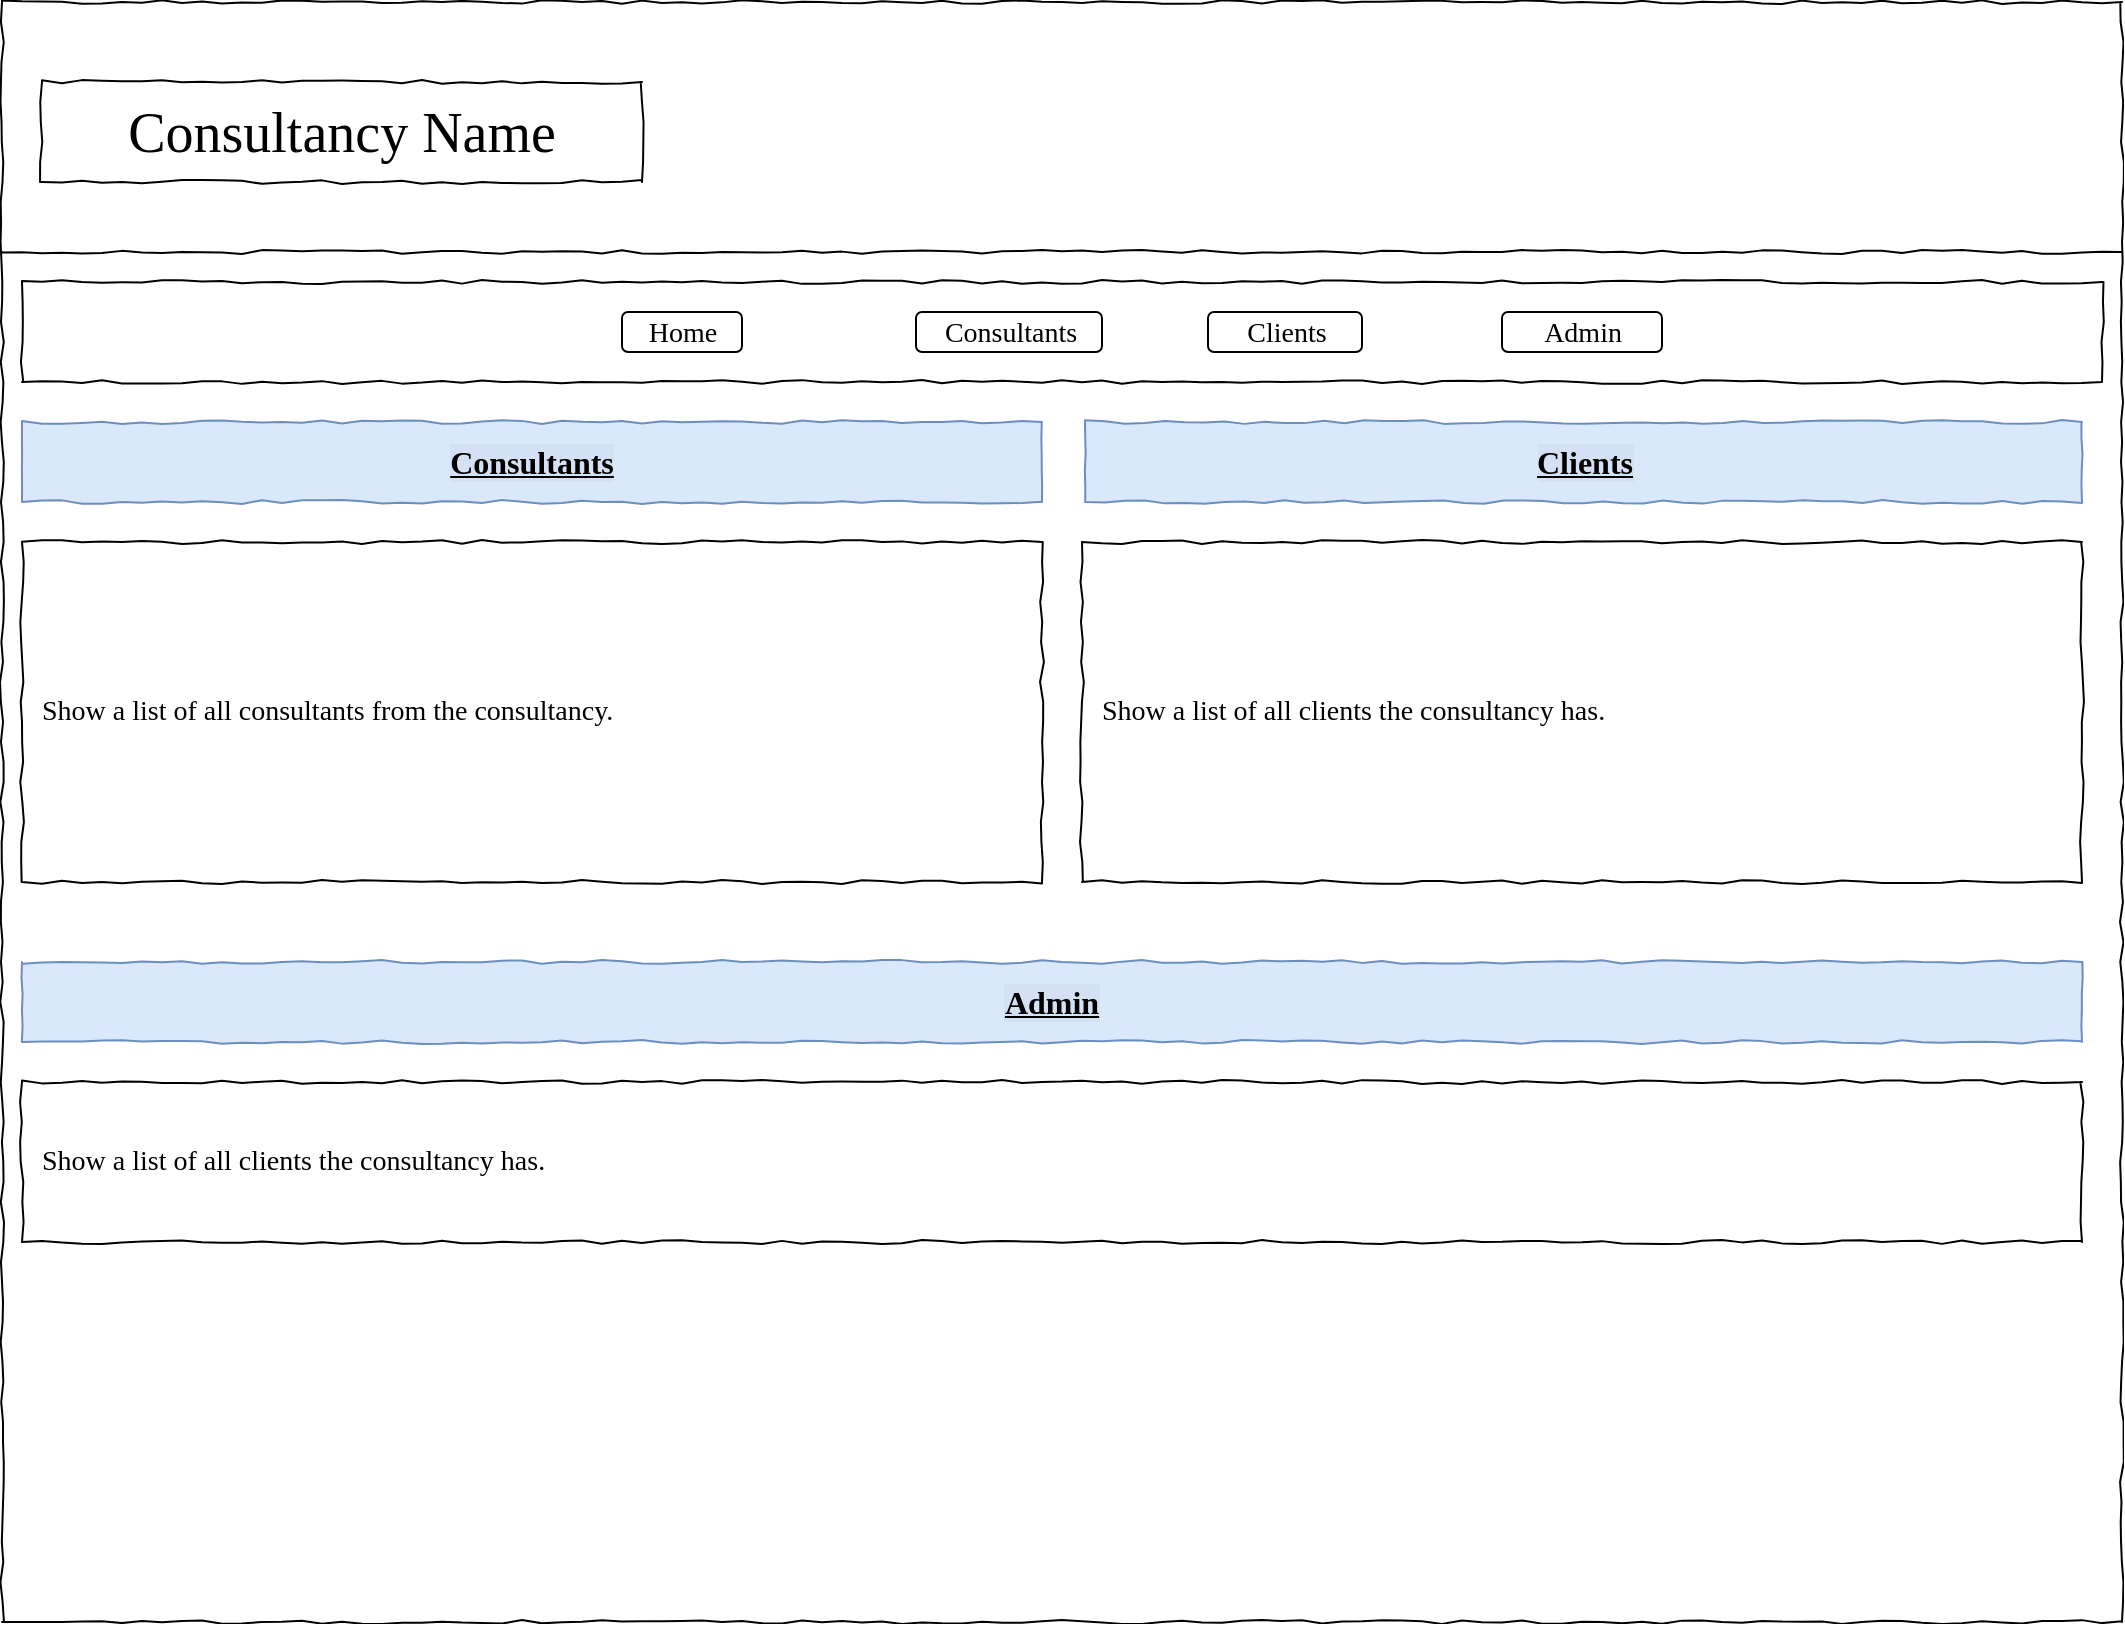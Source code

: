 <mxfile version="14.4.9" type="device" pages="5"><diagram name="Home" id="03018318-947c-dd8e-b7a3-06fadd420f32"><mxGraphModel dx="1189" dy="655" grid="1" gridSize="10" guides="1" tooltips="1" connect="1" arrows="1" fold="1" page="1" pageScale="1" pageWidth="1100" pageHeight="850" background="#ffffff" math="0" shadow="0"><root><mxCell id="0"/><mxCell id="1" parent="0"/><mxCell id="677b7b8949515195-1" value="" style="whiteSpace=wrap;html=1;rounded=0;shadow=0;labelBackgroundColor=none;strokeColor=#000000;strokeWidth=1;fillColor=none;fontFamily=Verdana;fontSize=12;fontColor=#000000;align=center;comic=1;" parent="1" vertex="1"><mxGeometry x="20" y="20" width="1060" height="810" as="geometry"/></mxCell><mxCell id="677b7b8949515195-2" value="Consultancy Name" style="whiteSpace=wrap;html=1;rounded=0;shadow=0;labelBackgroundColor=none;strokeWidth=1;fontFamily=Verdana;fontSize=28;align=center;comic=1;" parent="1" vertex="1"><mxGeometry x="40" y="60" width="300" height="50" as="geometry"/></mxCell><mxCell id="677b7b8949515195-9" value="" style="line;strokeWidth=1;html=1;rounded=0;shadow=0;labelBackgroundColor=none;fillColor=none;fontFamily=Verdana;fontSize=14;fontColor=#000000;align=center;comic=1;" parent="1" vertex="1"><mxGeometry x="20" y="140" width="1060" height="10" as="geometry"/></mxCell><mxCell id="677b7b8949515195-10" value="" style="whiteSpace=wrap;html=1;rounded=0;shadow=0;labelBackgroundColor=none;strokeWidth=1;fillColor=none;fontFamily=Verdana;fontSize=12;align=center;comic=1;" parent="1" vertex="1"><mxGeometry x="30" y="160" width="1040" height="50" as="geometry"/></mxCell><mxCell id="677b7b8949515195-11" value="Home" style="text;html=1;points=[];align=center;verticalAlign=top;spacingTop=-4;fontSize=14;fontFamily=Verdana;rounded=1;strokeColor=#000000;" parent="1" vertex="1"><mxGeometry x="330" y="175" width="60" height="20" as="geometry"/></mxCell><mxCell id="677b7b8949515195-12" value="Consultants" style="text;html=1;points=[];align=center;verticalAlign=top;spacingTop=-4;fontSize=14;fontFamily=Verdana;rounded=1;strokeColor=#000000;" parent="1" vertex="1"><mxGeometry x="477" y="175" width="93" height="20" as="geometry"/></mxCell><mxCell id="677b7b8949515195-13" value="Clients" style="text;html=1;points=[];align=center;verticalAlign=top;spacingTop=-4;fontSize=14;fontFamily=Verdana;rounded=1;strokeColor=#000000;" parent="1" vertex="1"><mxGeometry x="623" y="175" width="77" height="20" as="geometry"/></mxCell><mxCell id="677b7b8949515195-14" value="Admin" style="text;html=1;points=[];align=center;verticalAlign=top;spacingTop=-4;fontSize=14;fontFamily=Verdana;rounded=1;strokeColor=#000000;" parent="1" vertex="1"><mxGeometry x="770" y="175" width="80" height="20" as="geometry"/></mxCell><mxCell id="Cu94C7haegYUh5qhPoL_-1" value="&lt;div style=&quot;font-size: 14px;&quot;&gt;&lt;span style=&quot;font-size: 14px&quot;&gt;Show a list of all consultants from the consultancy.&lt;/span&gt;&lt;/div&gt;" style="whiteSpace=wrap;html=1;rounded=0;shadow=0;labelBackgroundColor=none;strokeWidth=1;fillColor=none;fontFamily=Verdana;fontSize=14;align=left;verticalAlign=middle;spacing=10;comic=1;" parent="1" vertex="1"><mxGeometry x="30" y="290" width="510" height="170" as="geometry"/></mxCell><mxCell id="Cu94C7haegYUh5qhPoL_-2" value="&lt;div style=&quot;text-align: justify ; font-size: 16px&quot;&gt;Consultants&lt;/div&gt;" style="whiteSpace=wrap;html=1;rounded=0;shadow=0;labelBackgroundColor=#D4E1F5;strokeWidth=1;fillColor=#dae8fc;fontFamily=Verdana;fontSize=16;align=center;verticalAlign=middle;spacing=10;comic=1;fontStyle=5;strokeColor=#6c8ebf;" parent="1" vertex="1"><mxGeometry x="30" y="230" width="510" height="40" as="geometry"/></mxCell><mxCell id="6YjKScocniS8xy8GCHPm-1" value="&lt;div style=&quot;text-align: justify ; font-size: 16px&quot;&gt;Clients&lt;/div&gt;" style="whiteSpace=wrap;html=1;rounded=0;shadow=0;labelBackgroundColor=#D4E1F5;strokeWidth=1;fillColor=#dae8fc;fontFamily=Verdana;fontSize=16;align=center;verticalAlign=middle;spacing=10;comic=1;fontStyle=5;strokeColor=#6c8ebf;" parent="1" vertex="1"><mxGeometry x="561.5" y="230" width="498.5" height="40" as="geometry"/></mxCell><mxCell id="6YjKScocniS8xy8GCHPm-2" value="&lt;div style=&quot;font-size: 14px&quot;&gt;&lt;span style=&quot;font-size: 14px&quot;&gt;Show a list of all clients the consultancy has.&lt;/span&gt;&lt;/div&gt;" style="whiteSpace=wrap;html=1;rounded=0;shadow=0;labelBackgroundColor=none;strokeWidth=1;fillColor=none;fontFamily=Verdana;fontSize=14;align=left;verticalAlign=middle;spacing=10;comic=1;" parent="1" vertex="1"><mxGeometry x="560" y="290" width="500" height="170" as="geometry"/></mxCell><mxCell id="OzEfw0SXscme4z5o7hH3-1" value="&lt;div style=&quot;text-align: justify ; font-size: 16px&quot;&gt;Admin&lt;/div&gt;" style="whiteSpace=wrap;html=1;rounded=0;shadow=0;labelBackgroundColor=#D4E1F5;strokeWidth=1;fillColor=#dae8fc;fontFamily=Verdana;fontSize=16;align=center;verticalAlign=middle;spacing=10;comic=1;fontStyle=5;strokeColor=#6c8ebf;" parent="1" vertex="1"><mxGeometry x="30" y="500" width="1030" height="40" as="geometry"/></mxCell><mxCell id="OzEfw0SXscme4z5o7hH3-2" value="&lt;div style=&quot;font-size: 14px&quot;&gt;&lt;span style=&quot;font-size: 14px&quot;&gt;Show a list of all clients the consultancy has.&lt;/span&gt;&lt;/div&gt;" style="whiteSpace=wrap;html=1;rounded=0;shadow=0;labelBackgroundColor=none;strokeWidth=1;fillColor=none;fontFamily=Verdana;fontSize=14;align=left;verticalAlign=middle;spacing=10;comic=1;" parent="1" vertex="1"><mxGeometry x="30" y="560" width="1030" height="80" as="geometry"/></mxCell></root></mxGraphModel></diagram><diagram name="Consultants" id="TR7b4EdWroczCO0QRdHl"><mxGraphModel dx="1189" dy="655" grid="1" gridSize="10" guides="1" tooltips="1" connect="1" arrows="1" fold="1" page="1" pageScale="1" pageWidth="1100" pageHeight="850" background="#ffffff" math="0" shadow="0"><root><mxCell id="ig21zAJnsalI_mEk2WTA-0"/><mxCell id="ig21zAJnsalI_mEk2WTA-1" parent="ig21zAJnsalI_mEk2WTA-0"/><mxCell id="ig21zAJnsalI_mEk2WTA-2" value="" style="whiteSpace=wrap;html=1;rounded=0;shadow=0;labelBackgroundColor=none;strokeColor=#000000;strokeWidth=1;fillColor=none;fontFamily=Verdana;fontSize=12;fontColor=#000000;align=center;comic=1;" parent="ig21zAJnsalI_mEk2WTA-1" vertex="1"><mxGeometry x="20" y="20" width="1060" height="810" as="geometry"/></mxCell><mxCell id="ig21zAJnsalI_mEk2WTA-3" value="Consultancy Name" style="whiteSpace=wrap;html=1;rounded=0;shadow=0;labelBackgroundColor=none;strokeWidth=1;fontFamily=Verdana;fontSize=28;align=center;comic=1;" parent="ig21zAJnsalI_mEk2WTA-1" vertex="1"><mxGeometry x="40" y="60" width="300" height="50" as="geometry"/></mxCell><mxCell id="ig21zAJnsalI_mEk2WTA-4" value="" style="whiteSpace=wrap;html=1;rounded=0;shadow=0;labelBackgroundColor=none;strokeWidth=1;fillColor=none;fontFamily=Verdana;fontSize=12;align=center;comic=1;" parent="ig21zAJnsalI_mEk2WTA-1" vertex="1"><mxGeometry x="30" y="330" width="780" height="350" as="geometry"/></mxCell><mxCell id="ig21zAJnsalI_mEk2WTA-5" value="" style="line;strokeWidth=1;html=1;rounded=0;shadow=0;labelBackgroundColor=none;fillColor=none;fontFamily=Verdana;fontSize=14;fontColor=#000000;align=center;comic=1;" parent="ig21zAJnsalI_mEk2WTA-1" vertex="1"><mxGeometry x="20" y="140" width="1060" height="10" as="geometry"/></mxCell><mxCell id="ig21zAJnsalI_mEk2WTA-6" value="" style="whiteSpace=wrap;html=1;rounded=0;shadow=0;labelBackgroundColor=none;strokeWidth=1;fillColor=none;fontFamily=Verdana;fontSize=12;align=center;comic=1;" parent="ig21zAJnsalI_mEk2WTA-1" vertex="1"><mxGeometry x="30" y="160" width="1040" height="50" as="geometry"/></mxCell><mxCell id="ig21zAJnsalI_mEk2WTA-7" value="Home" style="text;html=1;points=[];align=center;verticalAlign=top;spacingTop=-4;fontSize=14;fontFamily=Verdana;rounded=1;strokeColor=#000000;" parent="ig21zAJnsalI_mEk2WTA-1" vertex="1"><mxGeometry x="330" y="175" width="60" height="20" as="geometry"/></mxCell><mxCell id="ig21zAJnsalI_mEk2WTA-8" value="Consultants" style="text;html=1;points=[];align=center;verticalAlign=top;spacingTop=-4;fontSize=14;fontFamily=Verdana;rounded=1;strokeColor=#000000;" parent="ig21zAJnsalI_mEk2WTA-1" vertex="1"><mxGeometry x="477" y="175" width="93" height="20" as="geometry"/></mxCell><mxCell id="ig21zAJnsalI_mEk2WTA-9" value="Clients" style="text;html=1;points=[];align=center;verticalAlign=top;spacingTop=-4;fontSize=14;fontFamily=Verdana;rounded=1;strokeColor=#000000;" parent="ig21zAJnsalI_mEk2WTA-1" vertex="1"><mxGeometry x="623" y="175" width="77" height="20" as="geometry"/></mxCell><mxCell id="ig21zAJnsalI_mEk2WTA-10" value="Admin" style="text;html=1;points=[];align=center;verticalAlign=top;spacingTop=-4;fontSize=14;fontFamily=Verdana;rounded=1;strokeColor=#000000;" parent="ig21zAJnsalI_mEk2WTA-1" vertex="1"><mxGeometry x="770" y="175" width="80" height="20" as="geometry"/></mxCell><mxCell id="ig21zAJnsalI_mEk2WTA-11" value="&lt;div style=&quot;font-size: 14px;&quot;&gt;&lt;span style=&quot;font-size: 14px&quot;&gt;Show a list of all consultants from the consultancy.&lt;/span&gt;&lt;/div&gt;" style="whiteSpace=wrap;html=1;rounded=0;shadow=0;labelBackgroundColor=none;strokeWidth=1;fillColor=none;fontFamily=Verdana;fontSize=14;align=left;verticalAlign=middle;spacing=10;comic=1;" parent="ig21zAJnsalI_mEk2WTA-1" vertex="1"><mxGeometry x="30" y="268" width="780" height="52" as="geometry"/></mxCell><mxCell id="ig21zAJnsalI_mEk2WTA-14" value="Consultant 1" style="text;html=1;points=[];align=left;verticalAlign=top;spacingTop=-4;fontSize=14;fontFamily=Verdana" parent="ig21zAJnsalI_mEk2WTA-1" vertex="1"><mxGeometry x="40" y="350" width="170" height="20" as="geometry"/></mxCell><mxCell id="ig21zAJnsalI_mEk2WTA-15" value="Consultant 2" style="text;html=1;points=[];align=left;verticalAlign=top;spacingTop=-4;fontSize=14;fontFamily=Verdana" parent="ig21zAJnsalI_mEk2WTA-1" vertex="1"><mxGeometry x="40" y="386" width="170" height="20" as="geometry"/></mxCell><mxCell id="ig21zAJnsalI_mEk2WTA-16" value="Consultant 3" style="text;html=1;points=[];align=left;verticalAlign=top;spacingTop=-4;fontSize=14;fontFamily=Verdana" parent="ig21zAJnsalI_mEk2WTA-1" vertex="1"><mxGeometry x="40" y="421" width="170" height="20" as="geometry"/></mxCell><mxCell id="ig21zAJnsalI_mEk2WTA-17" value="Consultant 4" style="text;html=1;points=[];align=left;verticalAlign=top;spacingTop=-4;fontSize=14;fontFamily=Verdana" parent="ig21zAJnsalI_mEk2WTA-1" vertex="1"><mxGeometry x="40" y="457" width="170" height="20" as="geometry"/></mxCell><mxCell id="ig21zAJnsalI_mEk2WTA-18" value="Consultant 7" style="text;html=1;points=[];align=left;verticalAlign=top;spacingTop=-4;fontSize=14;fontFamily=Verdana" parent="ig21zAJnsalI_mEk2WTA-1" vertex="1"><mxGeometry x="40" y="564" width="170" height="20" as="geometry"/></mxCell><mxCell id="ig21zAJnsalI_mEk2WTA-19" value="Consultant 8" style="text;html=1;points=[];align=left;verticalAlign=top;spacingTop=-4;fontSize=14;fontFamily=Verdana" parent="ig21zAJnsalI_mEk2WTA-1" vertex="1"><mxGeometry x="40" y="600" width="170" height="20" as="geometry"/></mxCell><mxCell id="ig21zAJnsalI_mEk2WTA-20" value="Consultant 5" style="text;html=1;points=[];align=left;verticalAlign=top;spacingTop=-4;fontSize=14;fontFamily=Verdana" parent="ig21zAJnsalI_mEk2WTA-1" vertex="1"><mxGeometry x="40" y="493" width="170" height="20" as="geometry"/></mxCell><mxCell id="ig21zAJnsalI_mEk2WTA-21" value="Consultant 6" style="text;html=1;points=[];align=left;verticalAlign=top;spacingTop=-4;fontSize=14;fontFamily=Verdana" parent="ig21zAJnsalI_mEk2WTA-1" vertex="1"><mxGeometry x="40" y="529" width="170" height="20" as="geometry"/></mxCell><mxCell id="6eosW2OhMh44450nLbm3-0" value="&lt;div style=&quot;text-align: justify ; font-size: 16px&quot;&gt;Consultants&lt;/div&gt;" style="whiteSpace=wrap;html=1;rounded=0;shadow=0;labelBackgroundColor=#D4E1F5;strokeWidth=1;fillColor=#dae8fc;fontFamily=Verdana;fontSize=16;align=center;verticalAlign=middle;spacing=10;comic=1;fontStyle=5;strokeColor=#6c8ebf;" parent="ig21zAJnsalI_mEk2WTA-1" vertex="1"><mxGeometry x="30" y="220" width="200" height="40" as="geometry"/></mxCell></root></mxGraphModel></diagram><diagram name="Consultant" id="zPniaBDxs9Msbn1xR1qi"><mxGraphModel dx="1189" dy="655" grid="1" gridSize="10" guides="1" tooltips="1" connect="1" arrows="1" fold="1" page="1" pageScale="1" pageWidth="1100" pageHeight="850" background="#ffffff" math="0" shadow="0"><root><mxCell id="KTbE7wqhsoBVq48Twhj3-0"/><mxCell id="KTbE7wqhsoBVq48Twhj3-1" parent="KTbE7wqhsoBVq48Twhj3-0"/><mxCell id="KTbE7wqhsoBVq48Twhj3-2" value="" style="whiteSpace=wrap;html=1;rounded=0;shadow=0;labelBackgroundColor=none;strokeColor=#000000;strokeWidth=1;fillColor=none;fontFamily=Verdana;fontSize=12;fontColor=#000000;align=center;comic=1;" vertex="1" parent="KTbE7wqhsoBVq48Twhj3-1"><mxGeometry x="20" y="20" width="1060" height="810" as="geometry"/></mxCell><mxCell id="KTbE7wqhsoBVq48Twhj3-3" value="Consultancy Name" style="whiteSpace=wrap;html=1;rounded=0;shadow=0;labelBackgroundColor=none;strokeWidth=1;fontFamily=Verdana;fontSize=28;align=center;comic=1;" vertex="1" parent="KTbE7wqhsoBVq48Twhj3-1"><mxGeometry x="40" y="60" width="300" height="50" as="geometry"/></mxCell><mxCell id="KTbE7wqhsoBVq48Twhj3-4" value="" style="whiteSpace=wrap;html=1;rounded=0;shadow=0;labelBackgroundColor=none;strokeWidth=1;fillColor=none;fontFamily=Verdana;fontSize=12;align=center;comic=1;" vertex="1" parent="KTbE7wqhsoBVq48Twhj3-1"><mxGeometry x="30" y="330" width="780" height="350" as="geometry"/></mxCell><mxCell id="KTbE7wqhsoBVq48Twhj3-5" value="" style="line;strokeWidth=1;html=1;rounded=0;shadow=0;labelBackgroundColor=none;fillColor=none;fontFamily=Verdana;fontSize=14;fontColor=#000000;align=center;comic=1;" vertex="1" parent="KTbE7wqhsoBVq48Twhj3-1"><mxGeometry x="20" y="140" width="1060" height="10" as="geometry"/></mxCell><mxCell id="KTbE7wqhsoBVq48Twhj3-6" value="" style="whiteSpace=wrap;html=1;rounded=0;shadow=0;labelBackgroundColor=none;strokeWidth=1;fillColor=none;fontFamily=Verdana;fontSize=12;align=center;comic=1;" vertex="1" parent="KTbE7wqhsoBVq48Twhj3-1"><mxGeometry x="30" y="160" width="1040" height="50" as="geometry"/></mxCell><mxCell id="KTbE7wqhsoBVq48Twhj3-7" value="Home" style="text;html=1;points=[];align=center;verticalAlign=top;spacingTop=-4;fontSize=14;fontFamily=Verdana;rounded=1;strokeColor=#000000;" vertex="1" parent="KTbE7wqhsoBVq48Twhj3-1"><mxGeometry x="330" y="175" width="60" height="20" as="geometry"/></mxCell><mxCell id="KTbE7wqhsoBVq48Twhj3-8" value="Consultants" style="text;html=1;points=[];align=center;verticalAlign=top;spacingTop=-4;fontSize=14;fontFamily=Verdana;rounded=1;strokeColor=#000000;" vertex="1" parent="KTbE7wqhsoBVq48Twhj3-1"><mxGeometry x="477" y="175" width="93" height="20" as="geometry"/></mxCell><mxCell id="KTbE7wqhsoBVq48Twhj3-9" value="Clients" style="text;html=1;points=[];align=center;verticalAlign=top;spacingTop=-4;fontSize=14;fontFamily=Verdana;rounded=1;strokeColor=#000000;" vertex="1" parent="KTbE7wqhsoBVq48Twhj3-1"><mxGeometry x="623" y="175" width="77" height="20" as="geometry"/></mxCell><mxCell id="KTbE7wqhsoBVq48Twhj3-10" value="Admin" style="text;html=1;points=[];align=center;verticalAlign=top;spacingTop=-4;fontSize=14;fontFamily=Verdana;rounded=1;strokeColor=#000000;" vertex="1" parent="KTbE7wqhsoBVq48Twhj3-1"><mxGeometry x="770" y="175" width="80" height="20" as="geometry"/></mxCell><mxCell id="KTbE7wqhsoBVq48Twhj3-11" value="&lt;div style=&quot;font-size: 14px&quot;&gt;&lt;span style=&quot;font-size: 14px&quot;&gt;Shows the full profile of consultant selected&lt;/span&gt;&lt;/div&gt;" style="whiteSpace=wrap;html=1;rounded=0;shadow=0;labelBackgroundColor=none;strokeWidth=1;fillColor=none;fontFamily=Verdana;fontSize=14;align=left;verticalAlign=middle;spacing=10;comic=1;" vertex="1" parent="KTbE7wqhsoBVq48Twhj3-1"><mxGeometry x="30" y="268" width="780" height="52" as="geometry"/></mxCell><mxCell id="KTbE7wqhsoBVq48Twhj3-12" value="Consultant 1" style="text;html=1;points=[];align=left;verticalAlign=top;spacingTop=-4;fontSize=14;fontFamily=Verdana" vertex="1" parent="KTbE7wqhsoBVq48Twhj3-1"><mxGeometry x="40" y="350" width="170" height="20" as="geometry"/></mxCell><mxCell id="KTbE7wqhsoBVq48Twhj3-20" value="&lt;div style=&quot;text-align: justify ; font-size: 16px&quot;&gt;Consultant Profile&lt;/div&gt;" style="whiteSpace=wrap;html=1;rounded=0;shadow=0;labelBackgroundColor=#D4E1F5;strokeWidth=1;fillColor=#dae8fc;fontFamily=Verdana;fontSize=16;align=center;verticalAlign=middle;spacing=10;comic=1;fontStyle=5;strokeColor=#6c8ebf;" vertex="1" parent="KTbE7wqhsoBVq48Twhj3-1"><mxGeometry x="30" y="220" width="200" height="40" as="geometry"/></mxCell><mxCell id="KTbE7wqhsoBVq48Twhj3-21" value="" style="verticalLabelPosition=bottom;shadow=0;dashed=0;align=center;html=1;verticalAlign=top;strokeWidth=1;shape=mxgraph.mockup.containers.userMale;strokeColor=#666666;strokeColor2=#008cff;" vertex="1" parent="KTbE7wqhsoBVq48Twhj3-1"><mxGeometry x="650" y="350" width="130" height="150" as="geometry"/></mxCell><mxCell id="KTbE7wqhsoBVq48Twhj3-22" value="&lt;div style=&quot;font-size: 14px&quot;&gt;&lt;span style=&quot;font-size: 14px&quot;&gt;&lt;b&gt;&lt;u&gt;Bio Summary&lt;/u&gt;&lt;/b&gt;&lt;/span&gt;&lt;/div&gt;&lt;div style=&quot;font-size: 14px&quot;&gt;&lt;span style=&quot;font-size: 14px&quot;&gt;&lt;br&gt;&lt;/span&gt;&lt;/div&gt;&lt;div style=&quot;font-size: 14px&quot;&gt;&lt;span style=&quot;font-size: 14px&quot;&gt;dsak askjfdb aksjbdf askbf aksdbfk dsbfdjsbf kadb fkb kjsbf asdb fsdbf kjabdjkd sb fkjdsbf kjdsbf kjdsbfjk bdsjk fbdsa basdbf sadb jfb ajdsbfjldsb jdsb fljsdb fldbf dsb ldsbflj bdsflj bsadlj fbdsjb ljasdbf alsd&lt;/span&gt;&lt;/div&gt;" style="whiteSpace=wrap;html=1;rounded=0;shadow=0;labelBackgroundColor=none;strokeWidth=1;fillColor=none;fontFamily=Verdana;fontSize=14;align=left;verticalAlign=top;spacing=10;comic=1;" vertex="1" parent="KTbE7wqhsoBVq48Twhj3-1"><mxGeometry x="160" y="350" width="460" height="150" as="geometry"/></mxCell><mxCell id="KTbE7wqhsoBVq48Twhj3-24" value="Service 1" style="strokeWidth=1;shadow=0;dashed=0;align=center;html=1;shape=mxgraph.mockup.buttons.button;strokeColor=#666666;mainText=;buttonStyle=round;fontSize=17;fontStyle=0;whiteSpace=wrap;fillColor=#A9C4EB;" vertex="1" parent="KTbE7wqhsoBVq48Twhj3-1"><mxGeometry x="160" y="520" width="190" height="30" as="geometry"/></mxCell><mxCell id="KTbE7wqhsoBVq48Twhj3-25" value="Service 2" style="strokeWidth=1;shadow=0;dashed=0;align=center;html=1;shape=mxgraph.mockup.buttons.button;strokeColor=#666666;mainText=;buttonStyle=round;fontSize=17;fontStyle=0;whiteSpace=wrap;fillColor=#A9C4EB;" vertex="1" parent="KTbE7wqhsoBVq48Twhj3-1"><mxGeometry x="160" y="560" width="190" height="30" as="geometry"/></mxCell><mxCell id="KTbE7wqhsoBVq48Twhj3-26" value="Service 3" style="strokeWidth=1;shadow=0;dashed=0;align=center;html=1;shape=mxgraph.mockup.buttons.button;strokeColor=#666666;mainText=;buttonStyle=round;fontSize=17;fontStyle=0;whiteSpace=wrap;fillColor=#A9C4EB;" vertex="1" parent="KTbE7wqhsoBVq48Twhj3-1"><mxGeometry x="160" y="600" width="190" height="30" as="geometry"/></mxCell><mxCell id="KTbE7wqhsoBVq48Twhj3-27" value="Service 4" style="strokeWidth=1;shadow=0;dashed=0;align=center;html=1;shape=mxgraph.mockup.buttons.button;strokeColor=#666666;mainText=;buttonStyle=round;fontSize=17;fontStyle=0;whiteSpace=wrap;fillColor=#A9C4EB;" vertex="1" parent="KTbE7wqhsoBVq48Twhj3-1"><mxGeometry x="160" y="640" width="190" height="30" as="geometry"/></mxCell></root></mxGraphModel></diagram><diagram name="Clients" id="ntwtW-UaCHlwwayfI2Wm"><mxGraphModel dx="1189" dy="655" grid="1" gridSize="10" guides="1" tooltips="1" connect="1" arrows="1" fold="1" page="1" pageScale="1" pageWidth="1100" pageHeight="850" background="#ffffff" math="0" shadow="0"><root><mxCell id="xP6duRc6hlVCOMS5BKuI-0"/><mxCell id="xP6duRc6hlVCOMS5BKuI-1" parent="xP6duRc6hlVCOMS5BKuI-0"/><mxCell id="xP6duRc6hlVCOMS5BKuI-2" value="" style="whiteSpace=wrap;html=1;rounded=0;shadow=0;labelBackgroundColor=none;strokeColor=#000000;strokeWidth=1;fillColor=none;fontFamily=Verdana;fontSize=12;fontColor=#000000;align=center;comic=1;" parent="xP6duRc6hlVCOMS5BKuI-1" vertex="1"><mxGeometry x="20" y="20" width="1060" height="810" as="geometry"/></mxCell><mxCell id="xP6duRc6hlVCOMS5BKuI-3" value="Consultancy Name" style="whiteSpace=wrap;html=1;rounded=0;shadow=0;labelBackgroundColor=none;strokeWidth=1;fontFamily=Verdana;fontSize=28;align=center;comic=1;" parent="xP6duRc6hlVCOMS5BKuI-1" vertex="1"><mxGeometry x="40" y="60" width="300" height="50" as="geometry"/></mxCell><mxCell id="xP6duRc6hlVCOMS5BKuI-4" value="" style="whiteSpace=wrap;html=1;rounded=0;shadow=0;labelBackgroundColor=none;strokeWidth=1;fillColor=none;fontFamily=Verdana;fontSize=12;align=center;comic=1;" parent="xP6duRc6hlVCOMS5BKuI-1" vertex="1"><mxGeometry x="30" y="330" width="780" height="350" as="geometry"/></mxCell><mxCell id="xP6duRc6hlVCOMS5BKuI-5" value="" style="line;strokeWidth=1;html=1;rounded=0;shadow=0;labelBackgroundColor=none;fillColor=none;fontFamily=Verdana;fontSize=14;fontColor=#000000;align=center;comic=1;" parent="xP6duRc6hlVCOMS5BKuI-1" vertex="1"><mxGeometry x="20" y="140" width="1060" height="10" as="geometry"/></mxCell><mxCell id="xP6duRc6hlVCOMS5BKuI-6" value="" style="whiteSpace=wrap;html=1;rounded=0;shadow=0;labelBackgroundColor=none;strokeWidth=1;fillColor=none;fontFamily=Verdana;fontSize=12;align=center;comic=1;" parent="xP6duRc6hlVCOMS5BKuI-1" vertex="1"><mxGeometry x="30" y="160" width="1040" height="50" as="geometry"/></mxCell><mxCell id="xP6duRc6hlVCOMS5BKuI-7" value="Home" style="text;html=1;points=[];align=center;verticalAlign=top;spacingTop=-4;fontSize=14;fontFamily=Verdana;rounded=1;strokeColor=#000000;" parent="xP6duRc6hlVCOMS5BKuI-1" vertex="1"><mxGeometry x="330" y="175" width="60" height="20" as="geometry"/></mxCell><mxCell id="xP6duRc6hlVCOMS5BKuI-8" value="Consultants" style="text;html=1;points=[];align=center;verticalAlign=top;spacingTop=-4;fontSize=14;fontFamily=Verdana;rounded=1;strokeColor=#000000;" parent="xP6duRc6hlVCOMS5BKuI-1" vertex="1"><mxGeometry x="477" y="175" width="93" height="20" as="geometry"/></mxCell><mxCell id="xP6duRc6hlVCOMS5BKuI-9" value="Clients" style="text;html=1;points=[];align=center;verticalAlign=top;spacingTop=-4;fontSize=14;fontFamily=Verdana;rounded=1;strokeColor=#000000;" parent="xP6duRc6hlVCOMS5BKuI-1" vertex="1"><mxGeometry x="623" y="175" width="77" height="20" as="geometry"/></mxCell><mxCell id="xP6duRc6hlVCOMS5BKuI-10" value="Admin" style="text;html=1;points=[];align=center;verticalAlign=top;spacingTop=-4;fontSize=14;fontFamily=Verdana;rounded=1;strokeColor=#000000;" parent="xP6duRc6hlVCOMS5BKuI-1" vertex="1"><mxGeometry x="770" y="175" width="80" height="20" as="geometry"/></mxCell><mxCell id="xP6duRc6hlVCOMS5BKuI-14" value="Client 1" style="text;html=1;points=[];align=left;verticalAlign=top;spacingTop=-4;fontSize=14;fontFamily=Verdana" parent="xP6duRc6hlVCOMS5BKuI-1" vertex="1"><mxGeometry x="40" y="350" width="170" height="20" as="geometry"/></mxCell><mxCell id="0k_qRobEdy7-GcoTHvCa-0" value="&lt;div style=&quot;text-align: justify ; font-size: 16px&quot;&gt;Clients&lt;/div&gt;" style="whiteSpace=wrap;html=1;rounded=0;shadow=0;labelBackgroundColor=#D4E1F5;strokeWidth=1;fillColor=#dae8fc;fontFamily=Verdana;fontSize=16;align=center;verticalAlign=middle;spacing=10;comic=1;fontStyle=5;strokeColor=#6c8ebf;" parent="xP6duRc6hlVCOMS5BKuI-1" vertex="1"><mxGeometry x="30" y="220" width="200" height="40" as="geometry"/></mxCell><mxCell id="oV8yZvboYes0FcCO0oK6-1" value="&lt;div style=&quot;font-size: 14px&quot;&gt;&lt;span style=&quot;font-size: 14px&quot;&gt;Show a list of all clients the consultancy has.&lt;/span&gt;&lt;/div&gt;" style="whiteSpace=wrap;html=1;rounded=0;shadow=0;labelBackgroundColor=none;strokeWidth=1;fillColor=none;fontFamily=Verdana;fontSize=14;align=left;verticalAlign=middle;spacing=10;comic=1;" parent="xP6duRc6hlVCOMS5BKuI-1" vertex="1"><mxGeometry x="30" y="270" width="780" height="52" as="geometry"/></mxCell><mxCell id="oV8yZvboYes0FcCO0oK6-2" value="Client 2" style="text;html=1;points=[];align=left;verticalAlign=top;spacingTop=-4;fontSize=14;fontFamily=Verdana" parent="xP6duRc6hlVCOMS5BKuI-1" vertex="1"><mxGeometry x="40" y="386" width="170" height="20" as="geometry"/></mxCell><mxCell id="oV8yZvboYes0FcCO0oK6-3" value="Client 8" style="text;html=1;points=[];align=left;verticalAlign=top;spacingTop=-4;fontSize=14;fontFamily=Verdana" parent="xP6duRc6hlVCOMS5BKuI-1" vertex="1"><mxGeometry x="40" y="600" width="170" height="20" as="geometry"/></mxCell><mxCell id="oV8yZvboYes0FcCO0oK6-4" value="Client 3" style="text;html=1;points=[];align=left;verticalAlign=top;spacingTop=-4;fontSize=14;fontFamily=Verdana" parent="xP6duRc6hlVCOMS5BKuI-1" vertex="1"><mxGeometry x="40" y="421" width="170" height="20" as="geometry"/></mxCell><mxCell id="oV8yZvboYes0FcCO0oK6-5" value="Client 7" style="text;html=1;points=[];align=left;verticalAlign=top;spacingTop=-4;fontSize=14;fontFamily=Verdana" parent="xP6duRc6hlVCOMS5BKuI-1" vertex="1"><mxGeometry x="40" y="564" width="170" height="20" as="geometry"/></mxCell><mxCell id="oV8yZvboYes0FcCO0oK6-6" value="Client 4" style="text;html=1;points=[];align=left;verticalAlign=top;spacingTop=-4;fontSize=14;fontFamily=Verdana" parent="xP6duRc6hlVCOMS5BKuI-1" vertex="1"><mxGeometry x="40" y="457" width="170" height="20" as="geometry"/></mxCell><mxCell id="oV8yZvboYes0FcCO0oK6-7" value="Client 5" style="text;html=1;points=[];align=left;verticalAlign=top;spacingTop=-4;fontSize=14;fontFamily=Verdana" parent="xP6duRc6hlVCOMS5BKuI-1" vertex="1"><mxGeometry x="40" y="493" width="170" height="20" as="geometry"/></mxCell><mxCell id="oV8yZvboYes0FcCO0oK6-8" value="Client 6" style="text;html=1;points=[];align=left;verticalAlign=top;spacingTop=-4;fontSize=14;fontFamily=Verdana" parent="xP6duRc6hlVCOMS5BKuI-1" vertex="1"><mxGeometry x="40" y="529" width="170" height="20" as="geometry"/></mxCell></root></mxGraphModel></diagram><diagram name="Admin" id="UjklMGxk9fyThyqI8xET"><mxGraphModel dx="1189" dy="655" grid="1" gridSize="10" guides="1" tooltips="1" connect="1" arrows="1" fold="1" page="1" pageScale="1" pageWidth="1100" pageHeight="850" background="#ffffff" math="0" shadow="0"><root><mxCell id="OtWFno97pSBKvskqNrHI-0"/><mxCell id="OtWFno97pSBKvskqNrHI-1" parent="OtWFno97pSBKvskqNrHI-0"/><mxCell id="OtWFno97pSBKvskqNrHI-2" value="" style="whiteSpace=wrap;html=1;rounded=0;shadow=0;labelBackgroundColor=none;strokeColor=#000000;strokeWidth=1;fillColor=none;fontFamily=Verdana;fontSize=12;fontColor=#000000;align=center;comic=1;" parent="OtWFno97pSBKvskqNrHI-1" vertex="1"><mxGeometry x="20" y="20" width="1060" height="810" as="geometry"/></mxCell><mxCell id="OtWFno97pSBKvskqNrHI-3" value="Consultancy Name" style="whiteSpace=wrap;html=1;rounded=0;shadow=0;labelBackgroundColor=none;strokeWidth=1;fontFamily=Verdana;fontSize=28;align=center;comic=1;" parent="OtWFno97pSBKvskqNrHI-1" vertex="1"><mxGeometry x="40" y="60" width="300" height="50" as="geometry"/></mxCell><mxCell id="OtWFno97pSBKvskqNrHI-5" value="" style="line;strokeWidth=1;html=1;rounded=0;shadow=0;labelBackgroundColor=none;fillColor=none;fontFamily=Verdana;fontSize=14;fontColor=#000000;align=center;comic=1;" parent="OtWFno97pSBKvskqNrHI-1" vertex="1"><mxGeometry x="20" y="140" width="1060" height="10" as="geometry"/></mxCell><mxCell id="OtWFno97pSBKvskqNrHI-6" value="" style="whiteSpace=wrap;html=1;rounded=0;shadow=0;labelBackgroundColor=none;strokeWidth=1;fillColor=none;fontFamily=Verdana;fontSize=12;align=center;comic=1;" parent="OtWFno97pSBKvskqNrHI-1" vertex="1"><mxGeometry x="30" y="160" width="1040" height="50" as="geometry"/></mxCell><mxCell id="OtWFno97pSBKvskqNrHI-7" value="Home" style="text;html=1;points=[];align=center;verticalAlign=top;spacingTop=-4;fontSize=14;fontFamily=Verdana;rounded=1;strokeColor=#000000;" parent="OtWFno97pSBKvskqNrHI-1" vertex="1"><mxGeometry x="330" y="175" width="60" height="20" as="geometry"/></mxCell><mxCell id="OtWFno97pSBKvskqNrHI-8" value="Consultants" style="text;html=1;points=[];align=center;verticalAlign=top;spacingTop=-4;fontSize=14;fontFamily=Verdana;rounded=1;strokeColor=#000000;" parent="OtWFno97pSBKvskqNrHI-1" vertex="1"><mxGeometry x="477" y="175" width="93" height="20" as="geometry"/></mxCell><mxCell id="OtWFno97pSBKvskqNrHI-9" value="Clients" style="text;html=1;points=[];align=center;verticalAlign=top;spacingTop=-4;fontSize=14;fontFamily=Verdana;rounded=1;strokeColor=#000000;" parent="OtWFno97pSBKvskqNrHI-1" vertex="1"><mxGeometry x="623" y="175" width="77" height="20" as="geometry"/></mxCell><mxCell id="OtWFno97pSBKvskqNrHI-10" value="Admin" style="text;html=1;points=[];align=center;verticalAlign=top;spacingTop=-4;fontSize=14;fontFamily=Verdana;rounded=1;strokeColor=#000000;" parent="OtWFno97pSBKvskqNrHI-1" vertex="1"><mxGeometry x="770" y="175" width="80" height="20" as="geometry"/></mxCell><mxCell id="OtWFno97pSBKvskqNrHI-11" value="&lt;div style=&quot;font-size: 16px;&quot;&gt;Administration page, that provides MI on consultants and clients.&lt;/div&gt;" style="whiteSpace=wrap;html=1;rounded=0;shadow=0;labelBackgroundColor=none;strokeWidth=1;fillColor=none;fontFamily=Verdana;fontSize=16;align=left;verticalAlign=top;spacing=10;comic=1;" parent="OtWFno97pSBKvskqNrHI-1" vertex="1"><mxGeometry x="30" y="270" width="790" height="130" as="geometry"/></mxCell><mxCell id="yGKro4iZfVg4Lah-jsqN-0" value="&lt;div style=&quot;text-align: justify ; font-size: 16px&quot;&gt;Admin&lt;/div&gt;" style="whiteSpace=wrap;html=1;rounded=0;shadow=0;labelBackgroundColor=#D4E1F5;strokeWidth=1;fillColor=#dae8fc;fontFamily=Verdana;fontSize=16;align=center;verticalAlign=middle;spacing=10;comic=1;fontStyle=5;strokeColor=#6c8ebf;" parent="OtWFno97pSBKvskqNrHI-1" vertex="1"><mxGeometry x="30" y="220" width="200" height="40" as="geometry"/></mxCell><mxCell id="QASZIDtYDtavB3O0K5VT-0" value="&lt;div style=&quot;font-size: 16px&quot;&gt;Consultant MI&lt;/div&gt;" style="whiteSpace=wrap;html=1;rounded=0;shadow=0;labelBackgroundColor=none;strokeWidth=1;fillColor=none;fontFamily=Verdana;fontSize=16;align=left;verticalAlign=top;spacing=10;comic=1;" parent="OtWFno97pSBKvskqNrHI-1" vertex="1"><mxGeometry x="30" y="470" width="790" height="90" as="geometry"/></mxCell><mxCell id="QASZIDtYDtavB3O0K5VT-1" value="&lt;div style=&quot;text-align: justify ; font-size: 16px&quot;&gt;Consultants&lt;/div&gt;" style="whiteSpace=wrap;html=1;rounded=0;shadow=0;labelBackgroundColor=#D4E1F5;strokeWidth=1;fillColor=#dae8fc;fontFamily=Verdana;fontSize=16;align=center;verticalAlign=middle;spacing=10;comic=1;fontStyle=5;strokeColor=#6c8ebf;" parent="OtWFno97pSBKvskqNrHI-1" vertex="1"><mxGeometry x="30" y="420" width="200" height="40" as="geometry"/></mxCell><mxCell id="QASZIDtYDtavB3O0K5VT-2" value="&lt;div style=&quot;font-size: 16px&quot;&gt;Client MI&lt;/div&gt;" style="whiteSpace=wrap;html=1;rounded=0;shadow=0;labelBackgroundColor=none;strokeWidth=1;fillColor=none;fontFamily=Verdana;fontSize=16;align=left;verticalAlign=top;spacing=10;comic=1;" parent="OtWFno97pSBKvskqNrHI-1" vertex="1"><mxGeometry x="30" y="630" width="790" height="90" as="geometry"/></mxCell><mxCell id="QASZIDtYDtavB3O0K5VT-3" value="&lt;div style=&quot;text-align: justify ; font-size: 16px&quot;&gt;Client&lt;/div&gt;" style="whiteSpace=wrap;html=1;rounded=0;shadow=0;labelBackgroundColor=#D4E1F5;strokeWidth=1;fillColor=#dae8fc;fontFamily=Verdana;fontSize=16;align=center;verticalAlign=middle;spacing=10;comic=1;fontStyle=5;strokeColor=#6c8ebf;" parent="OtWFno97pSBKvskqNrHI-1" vertex="1"><mxGeometry x="30" y="580" width="200" height="40" as="geometry"/></mxCell></root></mxGraphModel></diagram></mxfile>